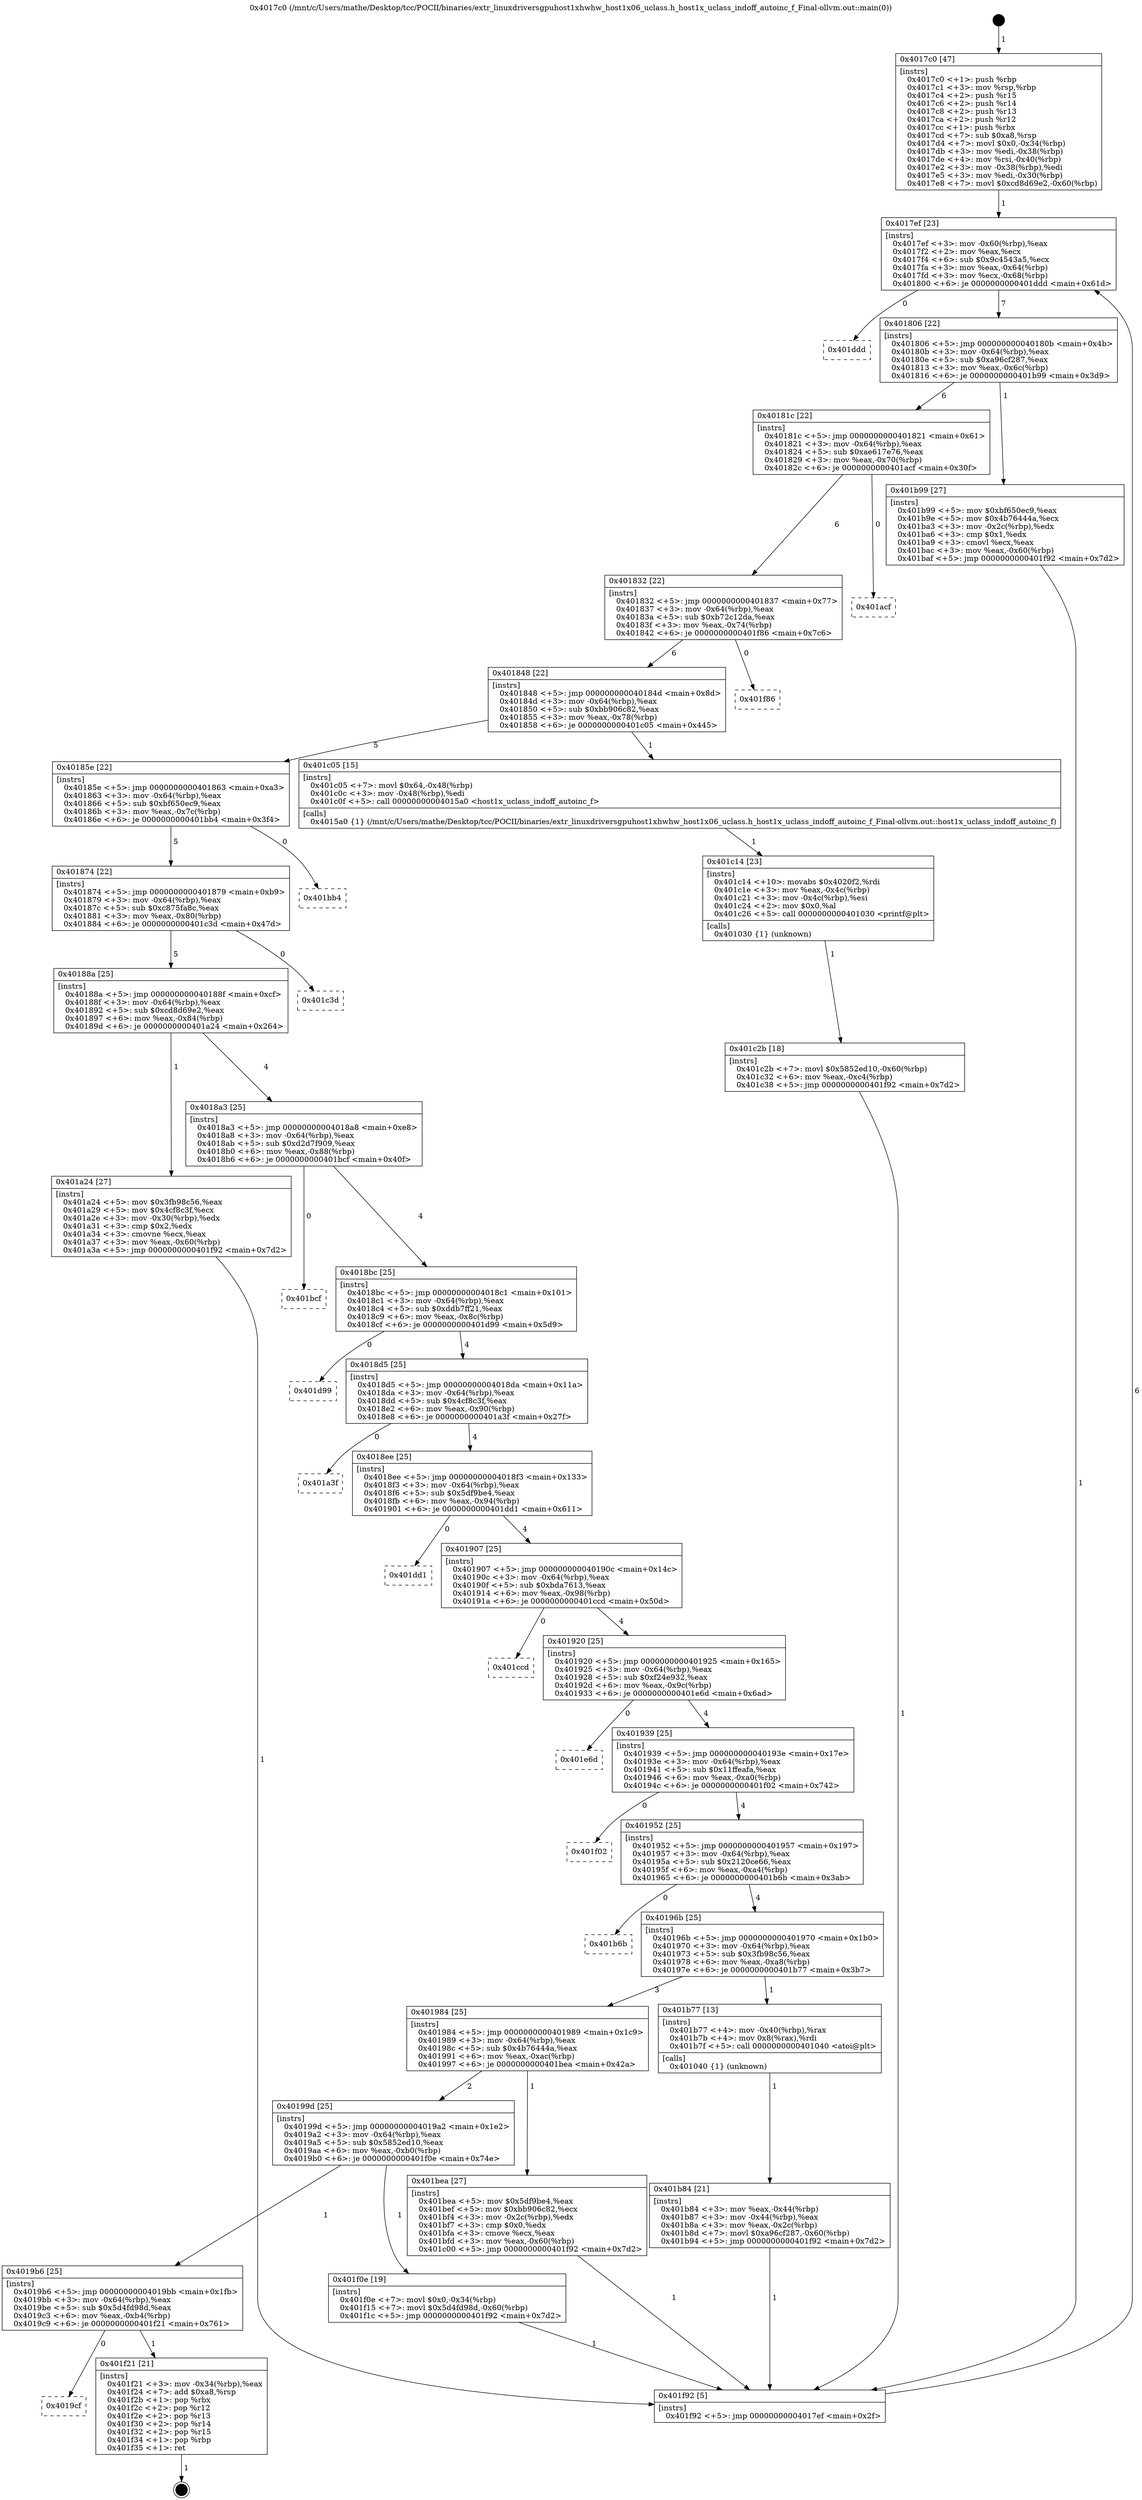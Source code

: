digraph "0x4017c0" {
  label = "0x4017c0 (/mnt/c/Users/mathe/Desktop/tcc/POCII/binaries/extr_linuxdriversgpuhost1xhwhw_host1x06_uclass.h_host1x_uclass_indoff_autoinc_f_Final-ollvm.out::main(0))"
  labelloc = "t"
  node[shape=record]

  Entry [label="",width=0.3,height=0.3,shape=circle,fillcolor=black,style=filled]
  "0x4017ef" [label="{
     0x4017ef [23]\l
     | [instrs]\l
     &nbsp;&nbsp;0x4017ef \<+3\>: mov -0x60(%rbp),%eax\l
     &nbsp;&nbsp;0x4017f2 \<+2\>: mov %eax,%ecx\l
     &nbsp;&nbsp;0x4017f4 \<+6\>: sub $0x9c4543a5,%ecx\l
     &nbsp;&nbsp;0x4017fa \<+3\>: mov %eax,-0x64(%rbp)\l
     &nbsp;&nbsp;0x4017fd \<+3\>: mov %ecx,-0x68(%rbp)\l
     &nbsp;&nbsp;0x401800 \<+6\>: je 0000000000401ddd \<main+0x61d\>\l
  }"]
  "0x401ddd" [label="{
     0x401ddd\l
  }", style=dashed]
  "0x401806" [label="{
     0x401806 [22]\l
     | [instrs]\l
     &nbsp;&nbsp;0x401806 \<+5\>: jmp 000000000040180b \<main+0x4b\>\l
     &nbsp;&nbsp;0x40180b \<+3\>: mov -0x64(%rbp),%eax\l
     &nbsp;&nbsp;0x40180e \<+5\>: sub $0xa96cf287,%eax\l
     &nbsp;&nbsp;0x401813 \<+3\>: mov %eax,-0x6c(%rbp)\l
     &nbsp;&nbsp;0x401816 \<+6\>: je 0000000000401b99 \<main+0x3d9\>\l
  }"]
  Exit [label="",width=0.3,height=0.3,shape=circle,fillcolor=black,style=filled,peripheries=2]
  "0x401b99" [label="{
     0x401b99 [27]\l
     | [instrs]\l
     &nbsp;&nbsp;0x401b99 \<+5\>: mov $0xbf650ec9,%eax\l
     &nbsp;&nbsp;0x401b9e \<+5\>: mov $0x4b76444a,%ecx\l
     &nbsp;&nbsp;0x401ba3 \<+3\>: mov -0x2c(%rbp),%edx\l
     &nbsp;&nbsp;0x401ba6 \<+3\>: cmp $0x1,%edx\l
     &nbsp;&nbsp;0x401ba9 \<+3\>: cmovl %ecx,%eax\l
     &nbsp;&nbsp;0x401bac \<+3\>: mov %eax,-0x60(%rbp)\l
     &nbsp;&nbsp;0x401baf \<+5\>: jmp 0000000000401f92 \<main+0x7d2\>\l
  }"]
  "0x40181c" [label="{
     0x40181c [22]\l
     | [instrs]\l
     &nbsp;&nbsp;0x40181c \<+5\>: jmp 0000000000401821 \<main+0x61\>\l
     &nbsp;&nbsp;0x401821 \<+3\>: mov -0x64(%rbp),%eax\l
     &nbsp;&nbsp;0x401824 \<+5\>: sub $0xae617e76,%eax\l
     &nbsp;&nbsp;0x401829 \<+3\>: mov %eax,-0x70(%rbp)\l
     &nbsp;&nbsp;0x40182c \<+6\>: je 0000000000401acf \<main+0x30f\>\l
  }"]
  "0x4019cf" [label="{
     0x4019cf\l
  }", style=dashed]
  "0x401acf" [label="{
     0x401acf\l
  }", style=dashed]
  "0x401832" [label="{
     0x401832 [22]\l
     | [instrs]\l
     &nbsp;&nbsp;0x401832 \<+5\>: jmp 0000000000401837 \<main+0x77\>\l
     &nbsp;&nbsp;0x401837 \<+3\>: mov -0x64(%rbp),%eax\l
     &nbsp;&nbsp;0x40183a \<+5\>: sub $0xb72c12da,%eax\l
     &nbsp;&nbsp;0x40183f \<+3\>: mov %eax,-0x74(%rbp)\l
     &nbsp;&nbsp;0x401842 \<+6\>: je 0000000000401f86 \<main+0x7c6\>\l
  }"]
  "0x401f21" [label="{
     0x401f21 [21]\l
     | [instrs]\l
     &nbsp;&nbsp;0x401f21 \<+3\>: mov -0x34(%rbp),%eax\l
     &nbsp;&nbsp;0x401f24 \<+7\>: add $0xa8,%rsp\l
     &nbsp;&nbsp;0x401f2b \<+1\>: pop %rbx\l
     &nbsp;&nbsp;0x401f2c \<+2\>: pop %r12\l
     &nbsp;&nbsp;0x401f2e \<+2\>: pop %r13\l
     &nbsp;&nbsp;0x401f30 \<+2\>: pop %r14\l
     &nbsp;&nbsp;0x401f32 \<+2\>: pop %r15\l
     &nbsp;&nbsp;0x401f34 \<+1\>: pop %rbp\l
     &nbsp;&nbsp;0x401f35 \<+1\>: ret\l
  }"]
  "0x401f86" [label="{
     0x401f86\l
  }", style=dashed]
  "0x401848" [label="{
     0x401848 [22]\l
     | [instrs]\l
     &nbsp;&nbsp;0x401848 \<+5\>: jmp 000000000040184d \<main+0x8d\>\l
     &nbsp;&nbsp;0x40184d \<+3\>: mov -0x64(%rbp),%eax\l
     &nbsp;&nbsp;0x401850 \<+5\>: sub $0xbb906c82,%eax\l
     &nbsp;&nbsp;0x401855 \<+3\>: mov %eax,-0x78(%rbp)\l
     &nbsp;&nbsp;0x401858 \<+6\>: je 0000000000401c05 \<main+0x445\>\l
  }"]
  "0x4019b6" [label="{
     0x4019b6 [25]\l
     | [instrs]\l
     &nbsp;&nbsp;0x4019b6 \<+5\>: jmp 00000000004019bb \<main+0x1fb\>\l
     &nbsp;&nbsp;0x4019bb \<+3\>: mov -0x64(%rbp),%eax\l
     &nbsp;&nbsp;0x4019be \<+5\>: sub $0x5d4fd98d,%eax\l
     &nbsp;&nbsp;0x4019c3 \<+6\>: mov %eax,-0xb4(%rbp)\l
     &nbsp;&nbsp;0x4019c9 \<+6\>: je 0000000000401f21 \<main+0x761\>\l
  }"]
  "0x401c05" [label="{
     0x401c05 [15]\l
     | [instrs]\l
     &nbsp;&nbsp;0x401c05 \<+7\>: movl $0x64,-0x48(%rbp)\l
     &nbsp;&nbsp;0x401c0c \<+3\>: mov -0x48(%rbp),%edi\l
     &nbsp;&nbsp;0x401c0f \<+5\>: call 00000000004015a0 \<host1x_uclass_indoff_autoinc_f\>\l
     | [calls]\l
     &nbsp;&nbsp;0x4015a0 \{1\} (/mnt/c/Users/mathe/Desktop/tcc/POCII/binaries/extr_linuxdriversgpuhost1xhwhw_host1x06_uclass.h_host1x_uclass_indoff_autoinc_f_Final-ollvm.out::host1x_uclass_indoff_autoinc_f)\l
  }"]
  "0x40185e" [label="{
     0x40185e [22]\l
     | [instrs]\l
     &nbsp;&nbsp;0x40185e \<+5\>: jmp 0000000000401863 \<main+0xa3\>\l
     &nbsp;&nbsp;0x401863 \<+3\>: mov -0x64(%rbp),%eax\l
     &nbsp;&nbsp;0x401866 \<+5\>: sub $0xbf650ec9,%eax\l
     &nbsp;&nbsp;0x40186b \<+3\>: mov %eax,-0x7c(%rbp)\l
     &nbsp;&nbsp;0x40186e \<+6\>: je 0000000000401bb4 \<main+0x3f4\>\l
  }"]
  "0x401f0e" [label="{
     0x401f0e [19]\l
     | [instrs]\l
     &nbsp;&nbsp;0x401f0e \<+7\>: movl $0x0,-0x34(%rbp)\l
     &nbsp;&nbsp;0x401f15 \<+7\>: movl $0x5d4fd98d,-0x60(%rbp)\l
     &nbsp;&nbsp;0x401f1c \<+5\>: jmp 0000000000401f92 \<main+0x7d2\>\l
  }"]
  "0x401bb4" [label="{
     0x401bb4\l
  }", style=dashed]
  "0x401874" [label="{
     0x401874 [22]\l
     | [instrs]\l
     &nbsp;&nbsp;0x401874 \<+5\>: jmp 0000000000401879 \<main+0xb9\>\l
     &nbsp;&nbsp;0x401879 \<+3\>: mov -0x64(%rbp),%eax\l
     &nbsp;&nbsp;0x40187c \<+5\>: sub $0xc875fa8c,%eax\l
     &nbsp;&nbsp;0x401881 \<+3\>: mov %eax,-0x80(%rbp)\l
     &nbsp;&nbsp;0x401884 \<+6\>: je 0000000000401c3d \<main+0x47d\>\l
  }"]
  "0x401c2b" [label="{
     0x401c2b [18]\l
     | [instrs]\l
     &nbsp;&nbsp;0x401c2b \<+7\>: movl $0x5852ed10,-0x60(%rbp)\l
     &nbsp;&nbsp;0x401c32 \<+6\>: mov %eax,-0xc4(%rbp)\l
     &nbsp;&nbsp;0x401c38 \<+5\>: jmp 0000000000401f92 \<main+0x7d2\>\l
  }"]
  "0x401c3d" [label="{
     0x401c3d\l
  }", style=dashed]
  "0x40188a" [label="{
     0x40188a [25]\l
     | [instrs]\l
     &nbsp;&nbsp;0x40188a \<+5\>: jmp 000000000040188f \<main+0xcf\>\l
     &nbsp;&nbsp;0x40188f \<+3\>: mov -0x64(%rbp),%eax\l
     &nbsp;&nbsp;0x401892 \<+5\>: sub $0xcd8d69e2,%eax\l
     &nbsp;&nbsp;0x401897 \<+6\>: mov %eax,-0x84(%rbp)\l
     &nbsp;&nbsp;0x40189d \<+6\>: je 0000000000401a24 \<main+0x264\>\l
  }"]
  "0x401c14" [label="{
     0x401c14 [23]\l
     | [instrs]\l
     &nbsp;&nbsp;0x401c14 \<+10\>: movabs $0x4020f2,%rdi\l
     &nbsp;&nbsp;0x401c1e \<+3\>: mov %eax,-0x4c(%rbp)\l
     &nbsp;&nbsp;0x401c21 \<+3\>: mov -0x4c(%rbp),%esi\l
     &nbsp;&nbsp;0x401c24 \<+2\>: mov $0x0,%al\l
     &nbsp;&nbsp;0x401c26 \<+5\>: call 0000000000401030 \<printf@plt\>\l
     | [calls]\l
     &nbsp;&nbsp;0x401030 \{1\} (unknown)\l
  }"]
  "0x401a24" [label="{
     0x401a24 [27]\l
     | [instrs]\l
     &nbsp;&nbsp;0x401a24 \<+5\>: mov $0x3fb98c56,%eax\l
     &nbsp;&nbsp;0x401a29 \<+5\>: mov $0x4cf8c3f,%ecx\l
     &nbsp;&nbsp;0x401a2e \<+3\>: mov -0x30(%rbp),%edx\l
     &nbsp;&nbsp;0x401a31 \<+3\>: cmp $0x2,%edx\l
     &nbsp;&nbsp;0x401a34 \<+3\>: cmovne %ecx,%eax\l
     &nbsp;&nbsp;0x401a37 \<+3\>: mov %eax,-0x60(%rbp)\l
     &nbsp;&nbsp;0x401a3a \<+5\>: jmp 0000000000401f92 \<main+0x7d2\>\l
  }"]
  "0x4018a3" [label="{
     0x4018a3 [25]\l
     | [instrs]\l
     &nbsp;&nbsp;0x4018a3 \<+5\>: jmp 00000000004018a8 \<main+0xe8\>\l
     &nbsp;&nbsp;0x4018a8 \<+3\>: mov -0x64(%rbp),%eax\l
     &nbsp;&nbsp;0x4018ab \<+5\>: sub $0xd2d7f909,%eax\l
     &nbsp;&nbsp;0x4018b0 \<+6\>: mov %eax,-0x88(%rbp)\l
     &nbsp;&nbsp;0x4018b6 \<+6\>: je 0000000000401bcf \<main+0x40f\>\l
  }"]
  "0x401f92" [label="{
     0x401f92 [5]\l
     | [instrs]\l
     &nbsp;&nbsp;0x401f92 \<+5\>: jmp 00000000004017ef \<main+0x2f\>\l
  }"]
  "0x4017c0" [label="{
     0x4017c0 [47]\l
     | [instrs]\l
     &nbsp;&nbsp;0x4017c0 \<+1\>: push %rbp\l
     &nbsp;&nbsp;0x4017c1 \<+3\>: mov %rsp,%rbp\l
     &nbsp;&nbsp;0x4017c4 \<+2\>: push %r15\l
     &nbsp;&nbsp;0x4017c6 \<+2\>: push %r14\l
     &nbsp;&nbsp;0x4017c8 \<+2\>: push %r13\l
     &nbsp;&nbsp;0x4017ca \<+2\>: push %r12\l
     &nbsp;&nbsp;0x4017cc \<+1\>: push %rbx\l
     &nbsp;&nbsp;0x4017cd \<+7\>: sub $0xa8,%rsp\l
     &nbsp;&nbsp;0x4017d4 \<+7\>: movl $0x0,-0x34(%rbp)\l
     &nbsp;&nbsp;0x4017db \<+3\>: mov %edi,-0x38(%rbp)\l
     &nbsp;&nbsp;0x4017de \<+4\>: mov %rsi,-0x40(%rbp)\l
     &nbsp;&nbsp;0x4017e2 \<+3\>: mov -0x38(%rbp),%edi\l
     &nbsp;&nbsp;0x4017e5 \<+3\>: mov %edi,-0x30(%rbp)\l
     &nbsp;&nbsp;0x4017e8 \<+7\>: movl $0xcd8d69e2,-0x60(%rbp)\l
  }"]
  "0x40199d" [label="{
     0x40199d [25]\l
     | [instrs]\l
     &nbsp;&nbsp;0x40199d \<+5\>: jmp 00000000004019a2 \<main+0x1e2\>\l
     &nbsp;&nbsp;0x4019a2 \<+3\>: mov -0x64(%rbp),%eax\l
     &nbsp;&nbsp;0x4019a5 \<+5\>: sub $0x5852ed10,%eax\l
     &nbsp;&nbsp;0x4019aa \<+6\>: mov %eax,-0xb0(%rbp)\l
     &nbsp;&nbsp;0x4019b0 \<+6\>: je 0000000000401f0e \<main+0x74e\>\l
  }"]
  "0x401bcf" [label="{
     0x401bcf\l
  }", style=dashed]
  "0x4018bc" [label="{
     0x4018bc [25]\l
     | [instrs]\l
     &nbsp;&nbsp;0x4018bc \<+5\>: jmp 00000000004018c1 \<main+0x101\>\l
     &nbsp;&nbsp;0x4018c1 \<+3\>: mov -0x64(%rbp),%eax\l
     &nbsp;&nbsp;0x4018c4 \<+5\>: sub $0xddb7ff21,%eax\l
     &nbsp;&nbsp;0x4018c9 \<+6\>: mov %eax,-0x8c(%rbp)\l
     &nbsp;&nbsp;0x4018cf \<+6\>: je 0000000000401d99 \<main+0x5d9\>\l
  }"]
  "0x401bea" [label="{
     0x401bea [27]\l
     | [instrs]\l
     &nbsp;&nbsp;0x401bea \<+5\>: mov $0x5df9be4,%eax\l
     &nbsp;&nbsp;0x401bef \<+5\>: mov $0xbb906c82,%ecx\l
     &nbsp;&nbsp;0x401bf4 \<+3\>: mov -0x2c(%rbp),%edx\l
     &nbsp;&nbsp;0x401bf7 \<+3\>: cmp $0x0,%edx\l
     &nbsp;&nbsp;0x401bfa \<+3\>: cmove %ecx,%eax\l
     &nbsp;&nbsp;0x401bfd \<+3\>: mov %eax,-0x60(%rbp)\l
     &nbsp;&nbsp;0x401c00 \<+5\>: jmp 0000000000401f92 \<main+0x7d2\>\l
  }"]
  "0x401d99" [label="{
     0x401d99\l
  }", style=dashed]
  "0x4018d5" [label="{
     0x4018d5 [25]\l
     | [instrs]\l
     &nbsp;&nbsp;0x4018d5 \<+5\>: jmp 00000000004018da \<main+0x11a\>\l
     &nbsp;&nbsp;0x4018da \<+3\>: mov -0x64(%rbp),%eax\l
     &nbsp;&nbsp;0x4018dd \<+5\>: sub $0x4cf8c3f,%eax\l
     &nbsp;&nbsp;0x4018e2 \<+6\>: mov %eax,-0x90(%rbp)\l
     &nbsp;&nbsp;0x4018e8 \<+6\>: je 0000000000401a3f \<main+0x27f\>\l
  }"]
  "0x401b84" [label="{
     0x401b84 [21]\l
     | [instrs]\l
     &nbsp;&nbsp;0x401b84 \<+3\>: mov %eax,-0x44(%rbp)\l
     &nbsp;&nbsp;0x401b87 \<+3\>: mov -0x44(%rbp),%eax\l
     &nbsp;&nbsp;0x401b8a \<+3\>: mov %eax,-0x2c(%rbp)\l
     &nbsp;&nbsp;0x401b8d \<+7\>: movl $0xa96cf287,-0x60(%rbp)\l
     &nbsp;&nbsp;0x401b94 \<+5\>: jmp 0000000000401f92 \<main+0x7d2\>\l
  }"]
  "0x401a3f" [label="{
     0x401a3f\l
  }", style=dashed]
  "0x4018ee" [label="{
     0x4018ee [25]\l
     | [instrs]\l
     &nbsp;&nbsp;0x4018ee \<+5\>: jmp 00000000004018f3 \<main+0x133\>\l
     &nbsp;&nbsp;0x4018f3 \<+3\>: mov -0x64(%rbp),%eax\l
     &nbsp;&nbsp;0x4018f6 \<+5\>: sub $0x5df9be4,%eax\l
     &nbsp;&nbsp;0x4018fb \<+6\>: mov %eax,-0x94(%rbp)\l
     &nbsp;&nbsp;0x401901 \<+6\>: je 0000000000401dd1 \<main+0x611\>\l
  }"]
  "0x401984" [label="{
     0x401984 [25]\l
     | [instrs]\l
     &nbsp;&nbsp;0x401984 \<+5\>: jmp 0000000000401989 \<main+0x1c9\>\l
     &nbsp;&nbsp;0x401989 \<+3\>: mov -0x64(%rbp),%eax\l
     &nbsp;&nbsp;0x40198c \<+5\>: sub $0x4b76444a,%eax\l
     &nbsp;&nbsp;0x401991 \<+6\>: mov %eax,-0xac(%rbp)\l
     &nbsp;&nbsp;0x401997 \<+6\>: je 0000000000401bea \<main+0x42a\>\l
  }"]
  "0x401dd1" [label="{
     0x401dd1\l
  }", style=dashed]
  "0x401907" [label="{
     0x401907 [25]\l
     | [instrs]\l
     &nbsp;&nbsp;0x401907 \<+5\>: jmp 000000000040190c \<main+0x14c\>\l
     &nbsp;&nbsp;0x40190c \<+3\>: mov -0x64(%rbp),%eax\l
     &nbsp;&nbsp;0x40190f \<+5\>: sub $0xbda7613,%eax\l
     &nbsp;&nbsp;0x401914 \<+6\>: mov %eax,-0x98(%rbp)\l
     &nbsp;&nbsp;0x40191a \<+6\>: je 0000000000401ccd \<main+0x50d\>\l
  }"]
  "0x401b77" [label="{
     0x401b77 [13]\l
     | [instrs]\l
     &nbsp;&nbsp;0x401b77 \<+4\>: mov -0x40(%rbp),%rax\l
     &nbsp;&nbsp;0x401b7b \<+4\>: mov 0x8(%rax),%rdi\l
     &nbsp;&nbsp;0x401b7f \<+5\>: call 0000000000401040 \<atoi@plt\>\l
     | [calls]\l
     &nbsp;&nbsp;0x401040 \{1\} (unknown)\l
  }"]
  "0x401ccd" [label="{
     0x401ccd\l
  }", style=dashed]
  "0x401920" [label="{
     0x401920 [25]\l
     | [instrs]\l
     &nbsp;&nbsp;0x401920 \<+5\>: jmp 0000000000401925 \<main+0x165\>\l
     &nbsp;&nbsp;0x401925 \<+3\>: mov -0x64(%rbp),%eax\l
     &nbsp;&nbsp;0x401928 \<+5\>: sub $0xf24e932,%eax\l
     &nbsp;&nbsp;0x40192d \<+6\>: mov %eax,-0x9c(%rbp)\l
     &nbsp;&nbsp;0x401933 \<+6\>: je 0000000000401e6d \<main+0x6ad\>\l
  }"]
  "0x40196b" [label="{
     0x40196b [25]\l
     | [instrs]\l
     &nbsp;&nbsp;0x40196b \<+5\>: jmp 0000000000401970 \<main+0x1b0\>\l
     &nbsp;&nbsp;0x401970 \<+3\>: mov -0x64(%rbp),%eax\l
     &nbsp;&nbsp;0x401973 \<+5\>: sub $0x3fb98c56,%eax\l
     &nbsp;&nbsp;0x401978 \<+6\>: mov %eax,-0xa8(%rbp)\l
     &nbsp;&nbsp;0x40197e \<+6\>: je 0000000000401b77 \<main+0x3b7\>\l
  }"]
  "0x401e6d" [label="{
     0x401e6d\l
  }", style=dashed]
  "0x401939" [label="{
     0x401939 [25]\l
     | [instrs]\l
     &nbsp;&nbsp;0x401939 \<+5\>: jmp 000000000040193e \<main+0x17e\>\l
     &nbsp;&nbsp;0x40193e \<+3\>: mov -0x64(%rbp),%eax\l
     &nbsp;&nbsp;0x401941 \<+5\>: sub $0x11ffeafa,%eax\l
     &nbsp;&nbsp;0x401946 \<+6\>: mov %eax,-0xa0(%rbp)\l
     &nbsp;&nbsp;0x40194c \<+6\>: je 0000000000401f02 \<main+0x742\>\l
  }"]
  "0x401b6b" [label="{
     0x401b6b\l
  }", style=dashed]
  "0x401f02" [label="{
     0x401f02\l
  }", style=dashed]
  "0x401952" [label="{
     0x401952 [25]\l
     | [instrs]\l
     &nbsp;&nbsp;0x401952 \<+5\>: jmp 0000000000401957 \<main+0x197\>\l
     &nbsp;&nbsp;0x401957 \<+3\>: mov -0x64(%rbp),%eax\l
     &nbsp;&nbsp;0x40195a \<+5\>: sub $0x2120ce66,%eax\l
     &nbsp;&nbsp;0x40195f \<+6\>: mov %eax,-0xa4(%rbp)\l
     &nbsp;&nbsp;0x401965 \<+6\>: je 0000000000401b6b \<main+0x3ab\>\l
  }"]
  Entry -> "0x4017c0" [label=" 1"]
  "0x4017ef" -> "0x401ddd" [label=" 0"]
  "0x4017ef" -> "0x401806" [label=" 7"]
  "0x401f21" -> Exit [label=" 1"]
  "0x401806" -> "0x401b99" [label=" 1"]
  "0x401806" -> "0x40181c" [label=" 6"]
  "0x4019b6" -> "0x4019cf" [label=" 0"]
  "0x40181c" -> "0x401acf" [label=" 0"]
  "0x40181c" -> "0x401832" [label=" 6"]
  "0x4019b6" -> "0x401f21" [label=" 1"]
  "0x401832" -> "0x401f86" [label=" 0"]
  "0x401832" -> "0x401848" [label=" 6"]
  "0x401f0e" -> "0x401f92" [label=" 1"]
  "0x401848" -> "0x401c05" [label=" 1"]
  "0x401848" -> "0x40185e" [label=" 5"]
  "0x40199d" -> "0x4019b6" [label=" 1"]
  "0x40185e" -> "0x401bb4" [label=" 0"]
  "0x40185e" -> "0x401874" [label=" 5"]
  "0x40199d" -> "0x401f0e" [label=" 1"]
  "0x401874" -> "0x401c3d" [label=" 0"]
  "0x401874" -> "0x40188a" [label=" 5"]
  "0x401c2b" -> "0x401f92" [label=" 1"]
  "0x40188a" -> "0x401a24" [label=" 1"]
  "0x40188a" -> "0x4018a3" [label=" 4"]
  "0x401a24" -> "0x401f92" [label=" 1"]
  "0x4017c0" -> "0x4017ef" [label=" 1"]
  "0x401f92" -> "0x4017ef" [label=" 6"]
  "0x401c14" -> "0x401c2b" [label=" 1"]
  "0x4018a3" -> "0x401bcf" [label=" 0"]
  "0x4018a3" -> "0x4018bc" [label=" 4"]
  "0x401c05" -> "0x401c14" [label=" 1"]
  "0x4018bc" -> "0x401d99" [label=" 0"]
  "0x4018bc" -> "0x4018d5" [label=" 4"]
  "0x401bea" -> "0x401f92" [label=" 1"]
  "0x4018d5" -> "0x401a3f" [label=" 0"]
  "0x4018d5" -> "0x4018ee" [label=" 4"]
  "0x401984" -> "0x401bea" [label=" 1"]
  "0x4018ee" -> "0x401dd1" [label=" 0"]
  "0x4018ee" -> "0x401907" [label=" 4"]
  "0x401984" -> "0x40199d" [label=" 2"]
  "0x401907" -> "0x401ccd" [label=" 0"]
  "0x401907" -> "0x401920" [label=" 4"]
  "0x401b99" -> "0x401f92" [label=" 1"]
  "0x401920" -> "0x401e6d" [label=" 0"]
  "0x401920" -> "0x401939" [label=" 4"]
  "0x401b77" -> "0x401b84" [label=" 1"]
  "0x401939" -> "0x401f02" [label=" 0"]
  "0x401939" -> "0x401952" [label=" 4"]
  "0x40196b" -> "0x401984" [label=" 3"]
  "0x401952" -> "0x401b6b" [label=" 0"]
  "0x401952" -> "0x40196b" [label=" 4"]
  "0x401b84" -> "0x401f92" [label=" 1"]
  "0x40196b" -> "0x401b77" [label=" 1"]
}
